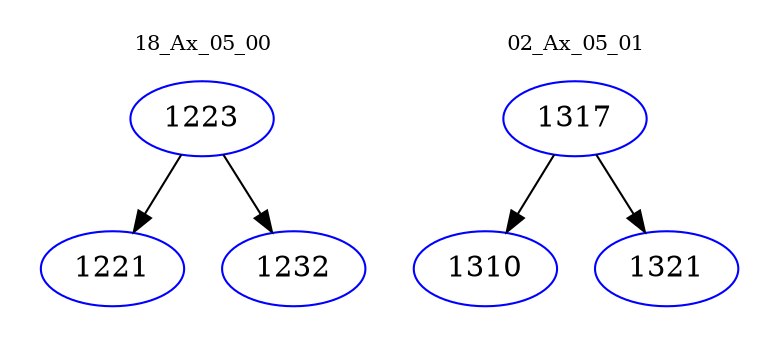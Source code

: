 digraph{
subgraph cluster_0 {
color = white
label = "18_Ax_05_00";
fontsize=10;
T0_1223 [label="1223", color="blue"]
T0_1223 -> T0_1221 [color="black"]
T0_1221 [label="1221", color="blue"]
T0_1223 -> T0_1232 [color="black"]
T0_1232 [label="1232", color="blue"]
}
subgraph cluster_1 {
color = white
label = "02_Ax_05_01";
fontsize=10;
T1_1317 [label="1317", color="blue"]
T1_1317 -> T1_1310 [color="black"]
T1_1310 [label="1310", color="blue"]
T1_1317 -> T1_1321 [color="black"]
T1_1321 [label="1321", color="blue"]
}
}
